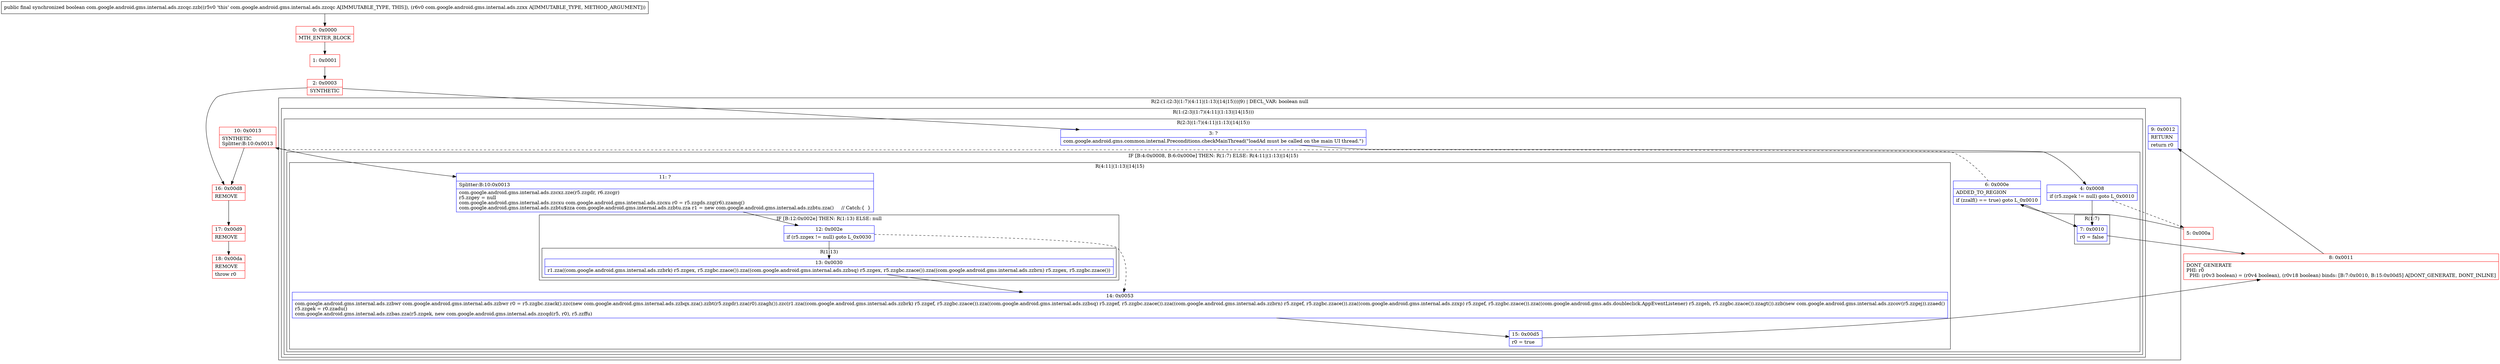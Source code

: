 digraph "CFG forcom.google.android.gms.internal.ads.zzcqc.zzb(Lcom\/google\/android\/gms\/internal\/ads\/zzxx;)Z" {
subgraph cluster_Region_1175799582 {
label = "R(2:(1:(2:3|(1:7)(4:11|(1:13)|14|15)))|9) | DECL_VAR: boolean null\l";
node [shape=record,color=blue];
subgraph cluster_Region_1899791941 {
label = "R(1:(2:3|(1:7)(4:11|(1:13)|14|15)))";
node [shape=record,color=blue];
subgraph cluster_Region_1174808262 {
label = "R(2:3|(1:7)(4:11|(1:13)|14|15))";
node [shape=record,color=blue];
Node_3 [shape=record,label="{3\:\ ?|com.google.android.gms.common.internal.Preconditions.checkMainThread(\"loadAd must be called on the main UI thread.\")\l}"];
subgraph cluster_IfRegion_1467042684 {
label = "IF [B:4:0x0008, B:6:0x000e] THEN: R(1:7) ELSE: R(4:11|(1:13)|14|15)";
node [shape=record,color=blue];
Node_4 [shape=record,label="{4\:\ 0x0008|if (r5.zzgek != null) goto L_0x0010\l}"];
Node_6 [shape=record,label="{6\:\ 0x000e|ADDED_TO_REGION\l|if (zzalf() == true) goto L_0x0010\l}"];
subgraph cluster_Region_1324644216 {
label = "R(1:7)";
node [shape=record,color=blue];
Node_7 [shape=record,label="{7\:\ 0x0010|r0 = false\l}"];
}
subgraph cluster_Region_2069588308 {
label = "R(4:11|(1:13)|14|15)";
node [shape=record,color=blue];
Node_11 [shape=record,label="{11\:\ ?|Splitter:B:10:0x0013\l|com.google.android.gms.internal.ads.zzcxz.zze(r5.zzgdr, r6.zzcgr)\lr5.zzgey = null\lcom.google.android.gms.internal.ads.zzcxu com.google.android.gms.internal.ads.zzcxu r0 = r5.zzgds.zzg(r6).zzamq()\lcom.google.android.gms.internal.ads.zzbtu$zza com.google.android.gms.internal.ads.zzbtu.zza r1 = new com.google.android.gms.internal.ads.zzbtu.zza()     \/\/ Catch:\{  \}\l}"];
subgraph cluster_IfRegion_993057595 {
label = "IF [B:12:0x002e] THEN: R(1:13) ELSE: null";
node [shape=record,color=blue];
Node_12 [shape=record,label="{12\:\ 0x002e|if (r5.zzgex != null) goto L_0x0030\l}"];
subgraph cluster_Region_1796596570 {
label = "R(1:13)";
node [shape=record,color=blue];
Node_13 [shape=record,label="{13\:\ 0x0030|r1.zza((com.google.android.gms.internal.ads.zzbrk) r5.zzgex, r5.zzgbc.zzace()).zza((com.google.android.gms.internal.ads.zzbsq) r5.zzgex, r5.zzgbc.zzace()).zza((com.google.android.gms.internal.ads.zzbrn) r5.zzgex, r5.zzgbc.zzace())\l}"];
}
}
Node_14 [shape=record,label="{14\:\ 0x0053|com.google.android.gms.internal.ads.zzbwr com.google.android.gms.internal.ads.zzbwr r0 = r5.zzgbc.zzack().zzc(new com.google.android.gms.internal.ads.zzbqx.zza().zzbt(r5.zzgdr).zza(r0).zzagh()).zzc(r1.zza((com.google.android.gms.internal.ads.zzbrk) r5.zzgef, r5.zzgbc.zzace()).zza((com.google.android.gms.internal.ads.zzbsq) r5.zzgef, r5.zzgbc.zzace()).zza((com.google.android.gms.internal.ads.zzbrn) r5.zzgef, r5.zzgbc.zzace()).zza((com.google.android.gms.internal.ads.zzxp) r5.zzgef, r5.zzgbc.zzace()).zza((com.google.android.gms.ads.doubleclick.AppEventListener) r5.zzgeh, r5.zzgbc.zzace()).zzagt()).zzb(new com.google.android.gms.internal.ads.zzcov(r5.zzgej)).zzaed()\lr5.zzgek = r0.zzadu()\lcom.google.android.gms.internal.ads.zzbas.zza(r5.zzgek, new com.google.android.gms.internal.ads.zzcqd(r5, r0), r5.zzffu)\l}"];
Node_15 [shape=record,label="{15\:\ 0x00d5|r0 = true\l}"];
}
}
}
}
Node_9 [shape=record,label="{9\:\ 0x0012|RETURN\l|return r0\l}"];
}
Node_0 [shape=record,color=red,label="{0\:\ 0x0000|MTH_ENTER_BLOCK\l}"];
Node_1 [shape=record,color=red,label="{1\:\ 0x0001}"];
Node_2 [shape=record,color=red,label="{2\:\ 0x0003|SYNTHETIC\l}"];
Node_5 [shape=record,color=red,label="{5\:\ 0x000a}"];
Node_8 [shape=record,color=red,label="{8\:\ 0x0011|DONT_GENERATE\lPHI: r0 \l  PHI: (r0v3 boolean) = (r0v4 boolean), (r0v18 boolean) binds: [B:7:0x0010, B:15:0x00d5] A[DONT_GENERATE, DONT_INLINE]\l}"];
Node_10 [shape=record,color=red,label="{10\:\ 0x0013|SYNTHETIC\lSplitter:B:10:0x0013\l}"];
Node_16 [shape=record,color=red,label="{16\:\ 0x00d8|REMOVE\l}"];
Node_17 [shape=record,color=red,label="{17\:\ 0x00d9|REMOVE\l}"];
Node_18 [shape=record,color=red,label="{18\:\ 0x00da|REMOVE\l|throw r0\l}"];
MethodNode[shape=record,label="{public final synchronized boolean com.google.android.gms.internal.ads.zzcqc.zzb((r5v0 'this' com.google.android.gms.internal.ads.zzcqc A[IMMUTABLE_TYPE, THIS]), (r6v0 com.google.android.gms.internal.ads.zzxx A[IMMUTABLE_TYPE, METHOD_ARGUMENT])) }"];
MethodNode -> Node_0;
Node_3 -> Node_4;
Node_4 -> Node_5[style=dashed];
Node_4 -> Node_7;
Node_6 -> Node_7;
Node_6 -> Node_10[style=dashed];
Node_7 -> Node_8;
Node_11 -> Node_12;
Node_12 -> Node_13;
Node_12 -> Node_14[style=dashed];
Node_13 -> Node_14;
Node_14 -> Node_15;
Node_15 -> Node_8;
Node_0 -> Node_1;
Node_1 -> Node_2;
Node_2 -> Node_3;
Node_2 -> Node_16;
Node_5 -> Node_6;
Node_8 -> Node_9;
Node_10 -> Node_11;
Node_10 -> Node_16;
Node_16 -> Node_17;
Node_17 -> Node_18;
}

